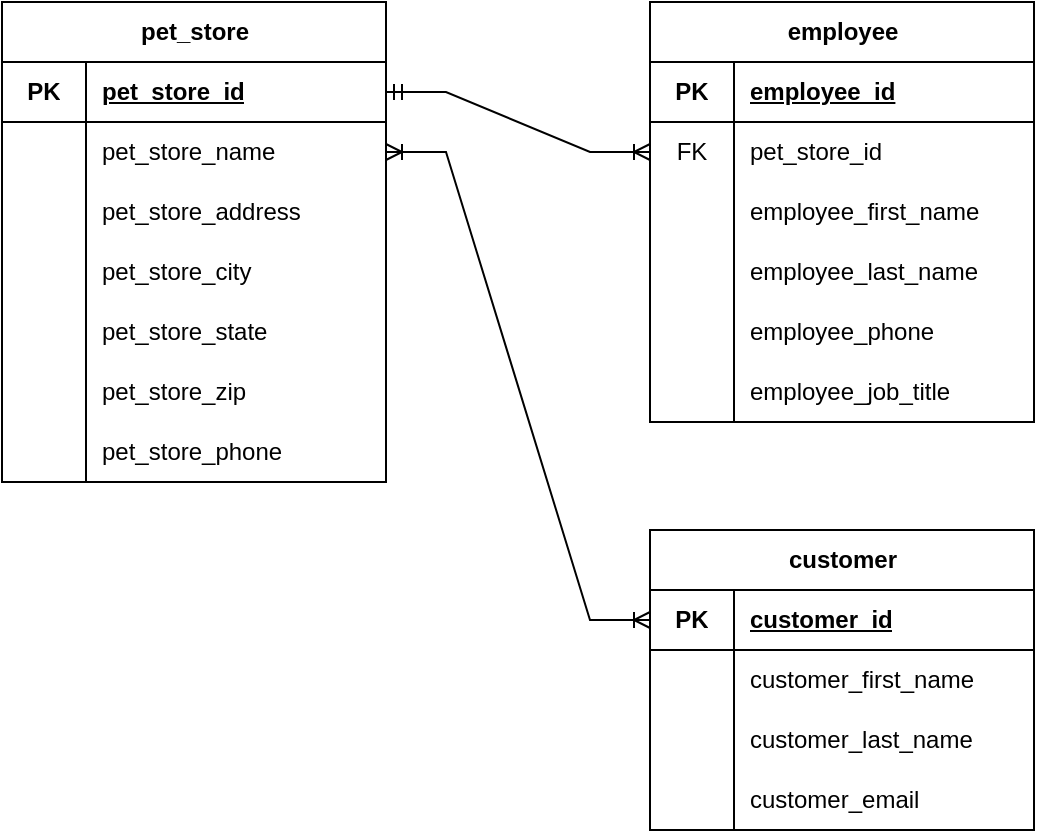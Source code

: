 <mxfile version="21.2.8" type="device">
  <diagram id="R2lEEEUBdFMjLlhIrx00" name="Page-1">
    <mxGraphModel dx="472" dy="835" grid="1" gridSize="12" guides="1" tooltips="1" connect="1" arrows="1" fold="1" page="1" pageScale="1" pageWidth="1920" pageHeight="1200" math="0" shadow="0" extFonts="Permanent Marker^https://fonts.googleapis.com/css?family=Permanent+Marker">
      <root>
        <mxCell id="0" />
        <mxCell id="1" parent="0" />
        <mxCell id="weZG7CUzI-2vE2ApjcaL-1" value="pet_store" style="shape=table;startSize=30;container=1;collapsible=1;childLayout=tableLayout;fixedRows=1;rowLines=0;fontStyle=1;align=center;resizeLast=1;html=1;" vertex="1" parent="1">
          <mxGeometry x="48" y="48" width="192" height="240" as="geometry" />
        </mxCell>
        <mxCell id="weZG7CUzI-2vE2ApjcaL-2" value="" style="shape=tableRow;horizontal=0;startSize=0;swimlaneHead=0;swimlaneBody=0;fillColor=none;collapsible=0;dropTarget=0;points=[[0,0.5],[1,0.5]];portConstraint=eastwest;top=0;left=0;right=0;bottom=1;" vertex="1" parent="weZG7CUzI-2vE2ApjcaL-1">
          <mxGeometry y="30" width="192" height="30" as="geometry" />
        </mxCell>
        <mxCell id="weZG7CUzI-2vE2ApjcaL-3" value="PK" style="shape=partialRectangle;connectable=0;fillColor=none;top=0;left=0;bottom=0;right=0;fontStyle=1;overflow=hidden;whiteSpace=wrap;html=1;" vertex="1" parent="weZG7CUzI-2vE2ApjcaL-2">
          <mxGeometry width="42" height="30" as="geometry">
            <mxRectangle width="42" height="30" as="alternateBounds" />
          </mxGeometry>
        </mxCell>
        <mxCell id="weZG7CUzI-2vE2ApjcaL-4" value="pet_store_id" style="shape=partialRectangle;connectable=0;fillColor=none;top=0;left=0;bottom=0;right=0;align=left;spacingLeft=6;fontStyle=5;overflow=hidden;whiteSpace=wrap;html=1;" vertex="1" parent="weZG7CUzI-2vE2ApjcaL-2">
          <mxGeometry x="42" width="150" height="30" as="geometry">
            <mxRectangle width="150" height="30" as="alternateBounds" />
          </mxGeometry>
        </mxCell>
        <mxCell id="weZG7CUzI-2vE2ApjcaL-5" value="" style="shape=tableRow;horizontal=0;startSize=0;swimlaneHead=0;swimlaneBody=0;fillColor=none;collapsible=0;dropTarget=0;points=[[0,0.5],[1,0.5]];portConstraint=eastwest;top=0;left=0;right=0;bottom=0;" vertex="1" parent="weZG7CUzI-2vE2ApjcaL-1">
          <mxGeometry y="60" width="192" height="30" as="geometry" />
        </mxCell>
        <mxCell id="weZG7CUzI-2vE2ApjcaL-6" value="" style="shape=partialRectangle;connectable=0;fillColor=none;top=0;left=0;bottom=0;right=0;editable=1;overflow=hidden;whiteSpace=wrap;html=1;" vertex="1" parent="weZG7CUzI-2vE2ApjcaL-5">
          <mxGeometry width="42" height="30" as="geometry">
            <mxRectangle width="42" height="30" as="alternateBounds" />
          </mxGeometry>
        </mxCell>
        <mxCell id="weZG7CUzI-2vE2ApjcaL-7" value="pet_store_name" style="shape=partialRectangle;connectable=0;fillColor=none;top=0;left=0;bottom=0;right=0;align=left;spacingLeft=6;overflow=hidden;whiteSpace=wrap;html=1;" vertex="1" parent="weZG7CUzI-2vE2ApjcaL-5">
          <mxGeometry x="42" width="150" height="30" as="geometry">
            <mxRectangle width="150" height="30" as="alternateBounds" />
          </mxGeometry>
        </mxCell>
        <mxCell id="weZG7CUzI-2vE2ApjcaL-8" value="" style="shape=tableRow;horizontal=0;startSize=0;swimlaneHead=0;swimlaneBody=0;fillColor=none;collapsible=0;dropTarget=0;points=[[0,0.5],[1,0.5]];portConstraint=eastwest;top=0;left=0;right=0;bottom=0;" vertex="1" parent="weZG7CUzI-2vE2ApjcaL-1">
          <mxGeometry y="90" width="192" height="30" as="geometry" />
        </mxCell>
        <mxCell id="weZG7CUzI-2vE2ApjcaL-9" value="" style="shape=partialRectangle;connectable=0;fillColor=none;top=0;left=0;bottom=0;right=0;editable=1;overflow=hidden;whiteSpace=wrap;html=1;" vertex="1" parent="weZG7CUzI-2vE2ApjcaL-8">
          <mxGeometry width="42" height="30" as="geometry">
            <mxRectangle width="42" height="30" as="alternateBounds" />
          </mxGeometry>
        </mxCell>
        <mxCell id="weZG7CUzI-2vE2ApjcaL-10" value="pet_store_address" style="shape=partialRectangle;connectable=0;fillColor=none;top=0;left=0;bottom=0;right=0;align=left;spacingLeft=6;overflow=hidden;whiteSpace=wrap;html=1;" vertex="1" parent="weZG7CUzI-2vE2ApjcaL-8">
          <mxGeometry x="42" width="150" height="30" as="geometry">
            <mxRectangle width="150" height="30" as="alternateBounds" />
          </mxGeometry>
        </mxCell>
        <mxCell id="weZG7CUzI-2vE2ApjcaL-11" value="" style="shape=tableRow;horizontal=0;startSize=0;swimlaneHead=0;swimlaneBody=0;fillColor=none;collapsible=0;dropTarget=0;points=[[0,0.5],[1,0.5]];portConstraint=eastwest;top=0;left=0;right=0;bottom=0;" vertex="1" parent="weZG7CUzI-2vE2ApjcaL-1">
          <mxGeometry y="120" width="192" height="30" as="geometry" />
        </mxCell>
        <mxCell id="weZG7CUzI-2vE2ApjcaL-12" value="" style="shape=partialRectangle;connectable=0;fillColor=none;top=0;left=0;bottom=0;right=0;editable=1;overflow=hidden;whiteSpace=wrap;html=1;" vertex="1" parent="weZG7CUzI-2vE2ApjcaL-11">
          <mxGeometry width="42" height="30" as="geometry">
            <mxRectangle width="42" height="30" as="alternateBounds" />
          </mxGeometry>
        </mxCell>
        <mxCell id="weZG7CUzI-2vE2ApjcaL-13" value="pet_store_city" style="shape=partialRectangle;connectable=0;fillColor=none;top=0;left=0;bottom=0;right=0;align=left;spacingLeft=6;overflow=hidden;whiteSpace=wrap;html=1;" vertex="1" parent="weZG7CUzI-2vE2ApjcaL-11">
          <mxGeometry x="42" width="150" height="30" as="geometry">
            <mxRectangle width="150" height="30" as="alternateBounds" />
          </mxGeometry>
        </mxCell>
        <mxCell id="weZG7CUzI-2vE2ApjcaL-23" style="shape=tableRow;horizontal=0;startSize=0;swimlaneHead=0;swimlaneBody=0;fillColor=none;collapsible=0;dropTarget=0;points=[[0,0.5],[1,0.5]];portConstraint=eastwest;top=0;left=0;right=0;bottom=0;" vertex="1" parent="weZG7CUzI-2vE2ApjcaL-1">
          <mxGeometry y="150" width="192" height="30" as="geometry" />
        </mxCell>
        <mxCell id="weZG7CUzI-2vE2ApjcaL-24" style="shape=partialRectangle;connectable=0;fillColor=none;top=0;left=0;bottom=0;right=0;editable=1;overflow=hidden;whiteSpace=wrap;html=1;" vertex="1" parent="weZG7CUzI-2vE2ApjcaL-23">
          <mxGeometry width="42" height="30" as="geometry">
            <mxRectangle width="42" height="30" as="alternateBounds" />
          </mxGeometry>
        </mxCell>
        <mxCell id="weZG7CUzI-2vE2ApjcaL-25" value="pet_store_state" style="shape=partialRectangle;connectable=0;fillColor=none;top=0;left=0;bottom=0;right=0;align=left;spacingLeft=6;overflow=hidden;whiteSpace=wrap;html=1;" vertex="1" parent="weZG7CUzI-2vE2ApjcaL-23">
          <mxGeometry x="42" width="150" height="30" as="geometry">
            <mxRectangle width="150" height="30" as="alternateBounds" />
          </mxGeometry>
        </mxCell>
        <mxCell id="weZG7CUzI-2vE2ApjcaL-20" style="shape=tableRow;horizontal=0;startSize=0;swimlaneHead=0;swimlaneBody=0;fillColor=none;collapsible=0;dropTarget=0;points=[[0,0.5],[1,0.5]];portConstraint=eastwest;top=0;left=0;right=0;bottom=0;" vertex="1" parent="weZG7CUzI-2vE2ApjcaL-1">
          <mxGeometry y="180" width="192" height="30" as="geometry" />
        </mxCell>
        <mxCell id="weZG7CUzI-2vE2ApjcaL-21" style="shape=partialRectangle;connectable=0;fillColor=none;top=0;left=0;bottom=0;right=0;editable=1;overflow=hidden;whiteSpace=wrap;html=1;" vertex="1" parent="weZG7CUzI-2vE2ApjcaL-20">
          <mxGeometry width="42" height="30" as="geometry">
            <mxRectangle width="42" height="30" as="alternateBounds" />
          </mxGeometry>
        </mxCell>
        <mxCell id="weZG7CUzI-2vE2ApjcaL-22" value="pet_store_zip" style="shape=partialRectangle;connectable=0;fillColor=none;top=0;left=0;bottom=0;right=0;align=left;spacingLeft=6;overflow=hidden;whiteSpace=wrap;html=1;" vertex="1" parent="weZG7CUzI-2vE2ApjcaL-20">
          <mxGeometry x="42" width="150" height="30" as="geometry">
            <mxRectangle width="150" height="30" as="alternateBounds" />
          </mxGeometry>
        </mxCell>
        <mxCell id="weZG7CUzI-2vE2ApjcaL-17" style="shape=tableRow;horizontal=0;startSize=0;swimlaneHead=0;swimlaneBody=0;fillColor=none;collapsible=0;dropTarget=0;points=[[0,0.5],[1,0.5]];portConstraint=eastwest;top=0;left=0;right=0;bottom=0;" vertex="1" parent="weZG7CUzI-2vE2ApjcaL-1">
          <mxGeometry y="210" width="192" height="30" as="geometry" />
        </mxCell>
        <mxCell id="weZG7CUzI-2vE2ApjcaL-18" style="shape=partialRectangle;connectable=0;fillColor=none;top=0;left=0;bottom=0;right=0;editable=1;overflow=hidden;whiteSpace=wrap;html=1;" vertex="1" parent="weZG7CUzI-2vE2ApjcaL-17">
          <mxGeometry width="42" height="30" as="geometry">
            <mxRectangle width="42" height="30" as="alternateBounds" />
          </mxGeometry>
        </mxCell>
        <mxCell id="weZG7CUzI-2vE2ApjcaL-19" value="pet_store_phone" style="shape=partialRectangle;connectable=0;fillColor=none;top=0;left=0;bottom=0;right=0;align=left;spacingLeft=6;overflow=hidden;whiteSpace=wrap;html=1;" vertex="1" parent="weZG7CUzI-2vE2ApjcaL-17">
          <mxGeometry x="42" width="150" height="30" as="geometry">
            <mxRectangle width="150" height="30" as="alternateBounds" />
          </mxGeometry>
        </mxCell>
        <mxCell id="weZG7CUzI-2vE2ApjcaL-26" value="employee" style="shape=table;startSize=30;container=1;collapsible=1;childLayout=tableLayout;fixedRows=1;rowLines=0;fontStyle=1;align=center;resizeLast=1;html=1;" vertex="1" parent="1">
          <mxGeometry x="372" y="48" width="192" height="210" as="geometry" />
        </mxCell>
        <mxCell id="weZG7CUzI-2vE2ApjcaL-27" value="" style="shape=tableRow;horizontal=0;startSize=0;swimlaneHead=0;swimlaneBody=0;fillColor=none;collapsible=0;dropTarget=0;points=[[0,0.5],[1,0.5]];portConstraint=eastwest;top=0;left=0;right=0;bottom=1;" vertex="1" parent="weZG7CUzI-2vE2ApjcaL-26">
          <mxGeometry y="30" width="192" height="30" as="geometry" />
        </mxCell>
        <mxCell id="weZG7CUzI-2vE2ApjcaL-28" value="PK" style="shape=partialRectangle;connectable=0;fillColor=none;top=0;left=0;bottom=0;right=0;fontStyle=1;overflow=hidden;whiteSpace=wrap;html=1;" vertex="1" parent="weZG7CUzI-2vE2ApjcaL-27">
          <mxGeometry width="42" height="30" as="geometry">
            <mxRectangle width="42" height="30" as="alternateBounds" />
          </mxGeometry>
        </mxCell>
        <mxCell id="weZG7CUzI-2vE2ApjcaL-29" value="employee_id" style="shape=partialRectangle;connectable=0;fillColor=none;top=0;left=0;bottom=0;right=0;align=left;spacingLeft=6;fontStyle=5;overflow=hidden;whiteSpace=wrap;html=1;" vertex="1" parent="weZG7CUzI-2vE2ApjcaL-27">
          <mxGeometry x="42" width="150" height="30" as="geometry">
            <mxRectangle width="150" height="30" as="alternateBounds" />
          </mxGeometry>
        </mxCell>
        <mxCell id="weZG7CUzI-2vE2ApjcaL-30" value="" style="shape=tableRow;horizontal=0;startSize=0;swimlaneHead=0;swimlaneBody=0;fillColor=none;collapsible=0;dropTarget=0;points=[[0,0.5],[1,0.5]];portConstraint=eastwest;top=0;left=0;right=0;bottom=0;" vertex="1" parent="weZG7CUzI-2vE2ApjcaL-26">
          <mxGeometry y="60" width="192" height="30" as="geometry" />
        </mxCell>
        <mxCell id="weZG7CUzI-2vE2ApjcaL-31" value="FK" style="shape=partialRectangle;connectable=0;fillColor=none;top=0;left=0;bottom=0;right=0;editable=1;overflow=hidden;whiteSpace=wrap;html=1;" vertex="1" parent="weZG7CUzI-2vE2ApjcaL-30">
          <mxGeometry width="42" height="30" as="geometry">
            <mxRectangle width="42" height="30" as="alternateBounds" />
          </mxGeometry>
        </mxCell>
        <mxCell id="weZG7CUzI-2vE2ApjcaL-32" value="pet_store_id" style="shape=partialRectangle;connectable=0;fillColor=none;top=0;left=0;bottom=0;right=0;align=left;spacingLeft=6;overflow=hidden;whiteSpace=wrap;html=1;" vertex="1" parent="weZG7CUzI-2vE2ApjcaL-30">
          <mxGeometry x="42" width="150" height="30" as="geometry">
            <mxRectangle width="150" height="30" as="alternateBounds" />
          </mxGeometry>
        </mxCell>
        <mxCell id="weZG7CUzI-2vE2ApjcaL-33" value="" style="shape=tableRow;horizontal=0;startSize=0;swimlaneHead=0;swimlaneBody=0;fillColor=none;collapsible=0;dropTarget=0;points=[[0,0.5],[1,0.5]];portConstraint=eastwest;top=0;left=0;right=0;bottom=0;" vertex="1" parent="weZG7CUzI-2vE2ApjcaL-26">
          <mxGeometry y="90" width="192" height="30" as="geometry" />
        </mxCell>
        <mxCell id="weZG7CUzI-2vE2ApjcaL-34" value="" style="shape=partialRectangle;connectable=0;fillColor=none;top=0;left=0;bottom=0;right=0;editable=1;overflow=hidden;whiteSpace=wrap;html=1;" vertex="1" parent="weZG7CUzI-2vE2ApjcaL-33">
          <mxGeometry width="42" height="30" as="geometry">
            <mxRectangle width="42" height="30" as="alternateBounds" />
          </mxGeometry>
        </mxCell>
        <mxCell id="weZG7CUzI-2vE2ApjcaL-35" value="employee_first_name" style="shape=partialRectangle;connectable=0;fillColor=none;top=0;left=0;bottom=0;right=0;align=left;spacingLeft=6;overflow=hidden;whiteSpace=wrap;html=1;" vertex="1" parent="weZG7CUzI-2vE2ApjcaL-33">
          <mxGeometry x="42" width="150" height="30" as="geometry">
            <mxRectangle width="150" height="30" as="alternateBounds" />
          </mxGeometry>
        </mxCell>
        <mxCell id="weZG7CUzI-2vE2ApjcaL-36" value="" style="shape=tableRow;horizontal=0;startSize=0;swimlaneHead=0;swimlaneBody=0;fillColor=none;collapsible=0;dropTarget=0;points=[[0,0.5],[1,0.5]];portConstraint=eastwest;top=0;left=0;right=0;bottom=0;" vertex="1" parent="weZG7CUzI-2vE2ApjcaL-26">
          <mxGeometry y="120" width="192" height="30" as="geometry" />
        </mxCell>
        <mxCell id="weZG7CUzI-2vE2ApjcaL-37" value="" style="shape=partialRectangle;connectable=0;fillColor=none;top=0;left=0;bottom=0;right=0;editable=1;overflow=hidden;whiteSpace=wrap;html=1;" vertex="1" parent="weZG7CUzI-2vE2ApjcaL-36">
          <mxGeometry width="42" height="30" as="geometry">
            <mxRectangle width="42" height="30" as="alternateBounds" />
          </mxGeometry>
        </mxCell>
        <mxCell id="weZG7CUzI-2vE2ApjcaL-38" value="employee_last_name" style="shape=partialRectangle;connectable=0;fillColor=none;top=0;left=0;bottom=0;right=0;align=left;spacingLeft=6;overflow=hidden;whiteSpace=wrap;html=1;" vertex="1" parent="weZG7CUzI-2vE2ApjcaL-36">
          <mxGeometry x="42" width="150" height="30" as="geometry">
            <mxRectangle width="150" height="30" as="alternateBounds" />
          </mxGeometry>
        </mxCell>
        <mxCell id="weZG7CUzI-2vE2ApjcaL-39" style="shape=tableRow;horizontal=0;startSize=0;swimlaneHead=0;swimlaneBody=0;fillColor=none;collapsible=0;dropTarget=0;points=[[0,0.5],[1,0.5]];portConstraint=eastwest;top=0;left=0;right=0;bottom=0;" vertex="1" parent="weZG7CUzI-2vE2ApjcaL-26">
          <mxGeometry y="150" width="192" height="30" as="geometry" />
        </mxCell>
        <mxCell id="weZG7CUzI-2vE2ApjcaL-40" style="shape=partialRectangle;connectable=0;fillColor=none;top=0;left=0;bottom=0;right=0;editable=1;overflow=hidden;whiteSpace=wrap;html=1;" vertex="1" parent="weZG7CUzI-2vE2ApjcaL-39">
          <mxGeometry width="42" height="30" as="geometry">
            <mxRectangle width="42" height="30" as="alternateBounds" />
          </mxGeometry>
        </mxCell>
        <mxCell id="weZG7CUzI-2vE2ApjcaL-41" value="employee_phone" style="shape=partialRectangle;connectable=0;fillColor=none;top=0;left=0;bottom=0;right=0;align=left;spacingLeft=6;overflow=hidden;whiteSpace=wrap;html=1;" vertex="1" parent="weZG7CUzI-2vE2ApjcaL-39">
          <mxGeometry x="42" width="150" height="30" as="geometry">
            <mxRectangle width="150" height="30" as="alternateBounds" />
          </mxGeometry>
        </mxCell>
        <mxCell id="weZG7CUzI-2vE2ApjcaL-42" style="shape=tableRow;horizontal=0;startSize=0;swimlaneHead=0;swimlaneBody=0;fillColor=none;collapsible=0;dropTarget=0;points=[[0,0.5],[1,0.5]];portConstraint=eastwest;top=0;left=0;right=0;bottom=0;" vertex="1" parent="weZG7CUzI-2vE2ApjcaL-26">
          <mxGeometry y="180" width="192" height="30" as="geometry" />
        </mxCell>
        <mxCell id="weZG7CUzI-2vE2ApjcaL-43" style="shape=partialRectangle;connectable=0;fillColor=none;top=0;left=0;bottom=0;right=0;editable=1;overflow=hidden;whiteSpace=wrap;html=1;" vertex="1" parent="weZG7CUzI-2vE2ApjcaL-42">
          <mxGeometry width="42" height="30" as="geometry">
            <mxRectangle width="42" height="30" as="alternateBounds" />
          </mxGeometry>
        </mxCell>
        <mxCell id="weZG7CUzI-2vE2ApjcaL-44" value="employee_job_title" style="shape=partialRectangle;connectable=0;fillColor=none;top=0;left=0;bottom=0;right=0;align=left;spacingLeft=6;overflow=hidden;whiteSpace=wrap;html=1;" vertex="1" parent="weZG7CUzI-2vE2ApjcaL-42">
          <mxGeometry x="42" width="150" height="30" as="geometry">
            <mxRectangle width="150" height="30" as="alternateBounds" />
          </mxGeometry>
        </mxCell>
        <mxCell id="weZG7CUzI-2vE2ApjcaL-48" value="customer" style="shape=table;startSize=30;container=1;collapsible=1;childLayout=tableLayout;fixedRows=1;rowLines=0;fontStyle=1;align=center;resizeLast=1;html=1;" vertex="1" parent="1">
          <mxGeometry x="372" y="312" width="192" height="150" as="geometry" />
        </mxCell>
        <mxCell id="weZG7CUzI-2vE2ApjcaL-49" value="" style="shape=tableRow;horizontal=0;startSize=0;swimlaneHead=0;swimlaneBody=0;fillColor=none;collapsible=0;dropTarget=0;points=[[0,0.5],[1,0.5]];portConstraint=eastwest;top=0;left=0;right=0;bottom=1;" vertex="1" parent="weZG7CUzI-2vE2ApjcaL-48">
          <mxGeometry y="30" width="192" height="30" as="geometry" />
        </mxCell>
        <mxCell id="weZG7CUzI-2vE2ApjcaL-50" value="PK" style="shape=partialRectangle;connectable=0;fillColor=none;top=0;left=0;bottom=0;right=0;fontStyle=1;overflow=hidden;whiteSpace=wrap;html=1;" vertex="1" parent="weZG7CUzI-2vE2ApjcaL-49">
          <mxGeometry width="42" height="30" as="geometry">
            <mxRectangle width="42" height="30" as="alternateBounds" />
          </mxGeometry>
        </mxCell>
        <mxCell id="weZG7CUzI-2vE2ApjcaL-51" value="customer_id" style="shape=partialRectangle;connectable=0;fillColor=none;top=0;left=0;bottom=0;right=0;align=left;spacingLeft=6;fontStyle=5;overflow=hidden;whiteSpace=wrap;html=1;" vertex="1" parent="weZG7CUzI-2vE2ApjcaL-49">
          <mxGeometry x="42" width="150" height="30" as="geometry">
            <mxRectangle width="150" height="30" as="alternateBounds" />
          </mxGeometry>
        </mxCell>
        <mxCell id="weZG7CUzI-2vE2ApjcaL-52" value="" style="shape=tableRow;horizontal=0;startSize=0;swimlaneHead=0;swimlaneBody=0;fillColor=none;collapsible=0;dropTarget=0;points=[[0,0.5],[1,0.5]];portConstraint=eastwest;top=0;left=0;right=0;bottom=0;" vertex="1" parent="weZG7CUzI-2vE2ApjcaL-48">
          <mxGeometry y="60" width="192" height="30" as="geometry" />
        </mxCell>
        <mxCell id="weZG7CUzI-2vE2ApjcaL-53" value="" style="shape=partialRectangle;connectable=0;fillColor=none;top=0;left=0;bottom=0;right=0;editable=1;overflow=hidden;whiteSpace=wrap;html=1;" vertex="1" parent="weZG7CUzI-2vE2ApjcaL-52">
          <mxGeometry width="42" height="30" as="geometry">
            <mxRectangle width="42" height="30" as="alternateBounds" />
          </mxGeometry>
        </mxCell>
        <mxCell id="weZG7CUzI-2vE2ApjcaL-54" value="customer_first_name" style="shape=partialRectangle;connectable=0;fillColor=none;top=0;left=0;bottom=0;right=0;align=left;spacingLeft=6;overflow=hidden;whiteSpace=wrap;html=1;" vertex="1" parent="weZG7CUzI-2vE2ApjcaL-52">
          <mxGeometry x="42" width="150" height="30" as="geometry">
            <mxRectangle width="150" height="30" as="alternateBounds" />
          </mxGeometry>
        </mxCell>
        <mxCell id="weZG7CUzI-2vE2ApjcaL-55" value="" style="shape=tableRow;horizontal=0;startSize=0;swimlaneHead=0;swimlaneBody=0;fillColor=none;collapsible=0;dropTarget=0;points=[[0,0.5],[1,0.5]];portConstraint=eastwest;top=0;left=0;right=0;bottom=0;" vertex="1" parent="weZG7CUzI-2vE2ApjcaL-48">
          <mxGeometry y="90" width="192" height="30" as="geometry" />
        </mxCell>
        <mxCell id="weZG7CUzI-2vE2ApjcaL-56" value="" style="shape=partialRectangle;connectable=0;fillColor=none;top=0;left=0;bottom=0;right=0;editable=1;overflow=hidden;whiteSpace=wrap;html=1;" vertex="1" parent="weZG7CUzI-2vE2ApjcaL-55">
          <mxGeometry width="42" height="30" as="geometry">
            <mxRectangle width="42" height="30" as="alternateBounds" />
          </mxGeometry>
        </mxCell>
        <mxCell id="weZG7CUzI-2vE2ApjcaL-57" value="customer_last_name" style="shape=partialRectangle;connectable=0;fillColor=none;top=0;left=0;bottom=0;right=0;align=left;spacingLeft=6;overflow=hidden;whiteSpace=wrap;html=1;" vertex="1" parent="weZG7CUzI-2vE2ApjcaL-55">
          <mxGeometry x="42" width="150" height="30" as="geometry">
            <mxRectangle width="150" height="30" as="alternateBounds" />
          </mxGeometry>
        </mxCell>
        <mxCell id="weZG7CUzI-2vE2ApjcaL-58" value="" style="shape=tableRow;horizontal=0;startSize=0;swimlaneHead=0;swimlaneBody=0;fillColor=none;collapsible=0;dropTarget=0;points=[[0,0.5],[1,0.5]];portConstraint=eastwest;top=0;left=0;right=0;bottom=0;" vertex="1" parent="weZG7CUzI-2vE2ApjcaL-48">
          <mxGeometry y="120" width="192" height="30" as="geometry" />
        </mxCell>
        <mxCell id="weZG7CUzI-2vE2ApjcaL-59" value="" style="shape=partialRectangle;connectable=0;fillColor=none;top=0;left=0;bottom=0;right=0;editable=1;overflow=hidden;whiteSpace=wrap;html=1;" vertex="1" parent="weZG7CUzI-2vE2ApjcaL-58">
          <mxGeometry width="42" height="30" as="geometry">
            <mxRectangle width="42" height="30" as="alternateBounds" />
          </mxGeometry>
        </mxCell>
        <mxCell id="weZG7CUzI-2vE2ApjcaL-60" value="customer_email" style="shape=partialRectangle;connectable=0;fillColor=none;top=0;left=0;bottom=0;right=0;align=left;spacingLeft=6;overflow=hidden;whiteSpace=wrap;html=1;" vertex="1" parent="weZG7CUzI-2vE2ApjcaL-58">
          <mxGeometry x="42" width="150" height="30" as="geometry">
            <mxRectangle width="150" height="30" as="alternateBounds" />
          </mxGeometry>
        </mxCell>
        <mxCell id="weZG7CUzI-2vE2ApjcaL-67" value="" style="edgeStyle=entityRelationEdgeStyle;fontSize=12;html=1;endArrow=ERoneToMany;startArrow=ERmandOne;rounded=0;exitX=1;exitY=0.5;exitDx=0;exitDy=0;entryX=0;entryY=0.5;entryDx=0;entryDy=0;" edge="1" parent="1" source="weZG7CUzI-2vE2ApjcaL-2" target="weZG7CUzI-2vE2ApjcaL-30">
          <mxGeometry width="100" height="100" relative="1" as="geometry">
            <mxPoint x="264" y="244" as="sourcePoint" />
            <mxPoint x="364" y="144" as="targetPoint" />
          </mxGeometry>
        </mxCell>
        <mxCell id="weZG7CUzI-2vE2ApjcaL-68" value="" style="edgeStyle=entityRelationEdgeStyle;fontSize=12;html=1;endArrow=ERoneToMany;startArrow=ERoneToMany;rounded=0;exitX=1;exitY=0.5;exitDx=0;exitDy=0;entryX=0;entryY=0.5;entryDx=0;entryDy=0;" edge="1" parent="1" source="weZG7CUzI-2vE2ApjcaL-5" target="weZG7CUzI-2vE2ApjcaL-49">
          <mxGeometry width="100" height="100" relative="1" as="geometry">
            <mxPoint x="252" y="352" as="sourcePoint" />
            <mxPoint x="352" y="252" as="targetPoint" />
          </mxGeometry>
        </mxCell>
      </root>
    </mxGraphModel>
  </diagram>
</mxfile>

